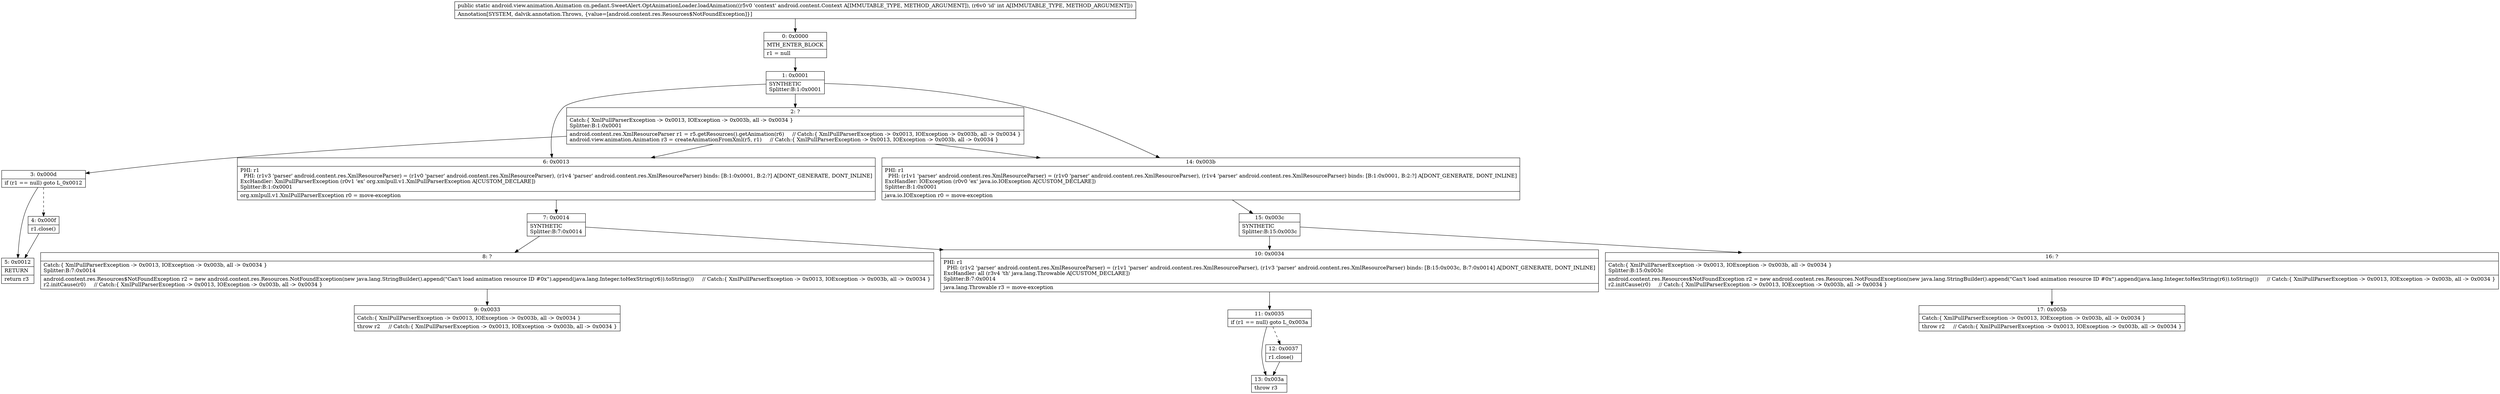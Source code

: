digraph "CFG forcn.pedant.SweetAlert.OptAnimationLoader.loadAnimation(Landroid\/content\/Context;I)Landroid\/view\/animation\/Animation;" {
Node_0 [shape=record,label="{0\:\ 0x0000|MTH_ENTER_BLOCK\l|r1 = null\l}"];
Node_1 [shape=record,label="{1\:\ 0x0001|SYNTHETIC\lSplitter:B:1:0x0001\l}"];
Node_2 [shape=record,label="{2\:\ ?|Catch:\{ XmlPullParserException \-\> 0x0013, IOException \-\> 0x003b, all \-\> 0x0034 \}\lSplitter:B:1:0x0001\l|android.content.res.XmlResourceParser r1 = r5.getResources().getAnimation(r6)     \/\/ Catch:\{ XmlPullParserException \-\> 0x0013, IOException \-\> 0x003b, all \-\> 0x0034 \}\landroid.view.animation.Animation r3 = createAnimationFromXml(r5, r1)     \/\/ Catch:\{ XmlPullParserException \-\> 0x0013, IOException \-\> 0x003b, all \-\> 0x0034 \}\l}"];
Node_3 [shape=record,label="{3\:\ 0x000d|if (r1 == null) goto L_0x0012\l}"];
Node_4 [shape=record,label="{4\:\ 0x000f|r1.close()\l}"];
Node_5 [shape=record,label="{5\:\ 0x0012|RETURN\l|return r3\l}"];
Node_6 [shape=record,label="{6\:\ 0x0013|PHI: r1 \l  PHI: (r1v3 'parser' android.content.res.XmlResourceParser) = (r1v0 'parser' android.content.res.XmlResourceParser), (r1v4 'parser' android.content.res.XmlResourceParser) binds: [B:1:0x0001, B:2:?] A[DONT_GENERATE, DONT_INLINE]\lExcHandler: XmlPullParserException (r0v1 'ex' org.xmlpull.v1.XmlPullParserException A[CUSTOM_DECLARE])\lSplitter:B:1:0x0001\l|org.xmlpull.v1.XmlPullParserException r0 = move\-exception\l}"];
Node_7 [shape=record,label="{7\:\ 0x0014|SYNTHETIC\lSplitter:B:7:0x0014\l}"];
Node_8 [shape=record,label="{8\:\ ?|Catch:\{ XmlPullParserException \-\> 0x0013, IOException \-\> 0x003b, all \-\> 0x0034 \}\lSplitter:B:7:0x0014\l|android.content.res.Resources$NotFoundException r2 = new android.content.res.Resources.NotFoundException(new java.lang.StringBuilder().append(\"Can't load animation resource ID #0x\").append(java.lang.Integer.toHexString(r6)).toString())     \/\/ Catch:\{ XmlPullParserException \-\> 0x0013, IOException \-\> 0x003b, all \-\> 0x0034 \}\lr2.initCause(r0)     \/\/ Catch:\{ XmlPullParserException \-\> 0x0013, IOException \-\> 0x003b, all \-\> 0x0034 \}\l}"];
Node_9 [shape=record,label="{9\:\ 0x0033|Catch:\{ XmlPullParserException \-\> 0x0013, IOException \-\> 0x003b, all \-\> 0x0034 \}\l|throw r2     \/\/ Catch:\{ XmlPullParserException \-\> 0x0013, IOException \-\> 0x003b, all \-\> 0x0034 \}\l}"];
Node_10 [shape=record,label="{10\:\ 0x0034|PHI: r1 \l  PHI: (r1v2 'parser' android.content.res.XmlResourceParser) = (r1v1 'parser' android.content.res.XmlResourceParser), (r1v3 'parser' android.content.res.XmlResourceParser) binds: [B:15:0x003c, B:7:0x0014] A[DONT_GENERATE, DONT_INLINE]\lExcHandler: all (r3v4 'th' java.lang.Throwable A[CUSTOM_DECLARE])\lSplitter:B:7:0x0014\l|java.lang.Throwable r3 = move\-exception\l}"];
Node_11 [shape=record,label="{11\:\ 0x0035|if (r1 == null) goto L_0x003a\l}"];
Node_12 [shape=record,label="{12\:\ 0x0037|r1.close()\l}"];
Node_13 [shape=record,label="{13\:\ 0x003a|throw r3\l}"];
Node_14 [shape=record,label="{14\:\ 0x003b|PHI: r1 \l  PHI: (r1v1 'parser' android.content.res.XmlResourceParser) = (r1v0 'parser' android.content.res.XmlResourceParser), (r1v4 'parser' android.content.res.XmlResourceParser) binds: [B:1:0x0001, B:2:?] A[DONT_GENERATE, DONT_INLINE]\lExcHandler: IOException (r0v0 'ex' java.io.IOException A[CUSTOM_DECLARE])\lSplitter:B:1:0x0001\l|java.io.IOException r0 = move\-exception\l}"];
Node_15 [shape=record,label="{15\:\ 0x003c|SYNTHETIC\lSplitter:B:15:0x003c\l}"];
Node_16 [shape=record,label="{16\:\ ?|Catch:\{ XmlPullParserException \-\> 0x0013, IOException \-\> 0x003b, all \-\> 0x0034 \}\lSplitter:B:15:0x003c\l|android.content.res.Resources$NotFoundException r2 = new android.content.res.Resources.NotFoundException(new java.lang.StringBuilder().append(\"Can't load animation resource ID #0x\").append(java.lang.Integer.toHexString(r6)).toString())     \/\/ Catch:\{ XmlPullParserException \-\> 0x0013, IOException \-\> 0x003b, all \-\> 0x0034 \}\lr2.initCause(r0)     \/\/ Catch:\{ XmlPullParserException \-\> 0x0013, IOException \-\> 0x003b, all \-\> 0x0034 \}\l}"];
Node_17 [shape=record,label="{17\:\ 0x005b|Catch:\{ XmlPullParserException \-\> 0x0013, IOException \-\> 0x003b, all \-\> 0x0034 \}\l|throw r2     \/\/ Catch:\{ XmlPullParserException \-\> 0x0013, IOException \-\> 0x003b, all \-\> 0x0034 \}\l}"];
MethodNode[shape=record,label="{public static android.view.animation.Animation cn.pedant.SweetAlert.OptAnimationLoader.loadAnimation((r5v0 'context' android.content.Context A[IMMUTABLE_TYPE, METHOD_ARGUMENT]), (r6v0 'id' int A[IMMUTABLE_TYPE, METHOD_ARGUMENT]))  | Annotation[SYSTEM, dalvik.annotation.Throws, \{value=[android.content.res.Resources$NotFoundException]\}]\l}"];
MethodNode -> Node_0;
Node_0 -> Node_1;
Node_1 -> Node_2;
Node_1 -> Node_6;
Node_1 -> Node_14;
Node_2 -> Node_6;
Node_2 -> Node_14;
Node_2 -> Node_3;
Node_3 -> Node_4[style=dashed];
Node_3 -> Node_5;
Node_4 -> Node_5;
Node_6 -> Node_7;
Node_7 -> Node_8;
Node_7 -> Node_10;
Node_8 -> Node_9;
Node_10 -> Node_11;
Node_11 -> Node_12[style=dashed];
Node_11 -> Node_13;
Node_12 -> Node_13;
Node_14 -> Node_15;
Node_15 -> Node_16;
Node_15 -> Node_10;
Node_16 -> Node_17;
}

